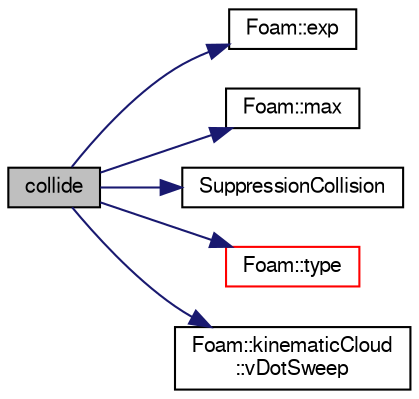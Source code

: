 digraph "collide"
{
  bgcolor="transparent";
  edge [fontname="FreeSans",fontsize="10",labelfontname="FreeSans",labelfontsize="10"];
  node [fontname="FreeSans",fontsize="10",shape=record];
  rankdir="LR";
  Node8 [label="collide",height=0.2,width=0.4,color="black", fillcolor="grey75", style="filled", fontcolor="black"];
  Node8 -> Node9 [color="midnightblue",fontsize="10",style="solid",fontname="FreeSans"];
  Node9 [label="Foam::exp",height=0.2,width=0.4,color="black",URL="$a21124.html#a12bca6c677fcf0977532179c3cb9bb89"];
  Node8 -> Node10 [color="midnightblue",fontsize="10",style="solid",fontname="FreeSans"];
  Node10 [label="Foam::max",height=0.2,width=0.4,color="black",URL="$a21124.html#ac993e906cf2774ae77e666bc24e81733"];
  Node8 -> Node11 [color="midnightblue",fontsize="10",style="solid",fontname="FreeSans"];
  Node11 [label="SuppressionCollision",height=0.2,width=0.4,color="black",URL="$a24350.html#a04290dbbdd96206b3653d56ebb74280a",tooltip="Construct from dictionary. "];
  Node8 -> Node12 [color="midnightblue",fontsize="10",style="solid",fontname="FreeSans"];
  Node12 [label="Foam::type",height=0.2,width=0.4,color="red",URL="$a21124.html#aec48583af672626378f501eb9fc32cd1",tooltip="Return the file type: DIRECTORY or FILE. "];
  Node8 -> Node18 [color="midnightblue",fontsize="10",style="solid",fontname="FreeSans"];
  Node18 [label="Foam::kinematicCloud\l::vDotSweep",height=0.2,width=0.4,color="black",URL="$a23738.html#a39dfa75834c6573b1907271dc83a4e50",tooltip="Volume swept rate of parcels per cell. "];
}
